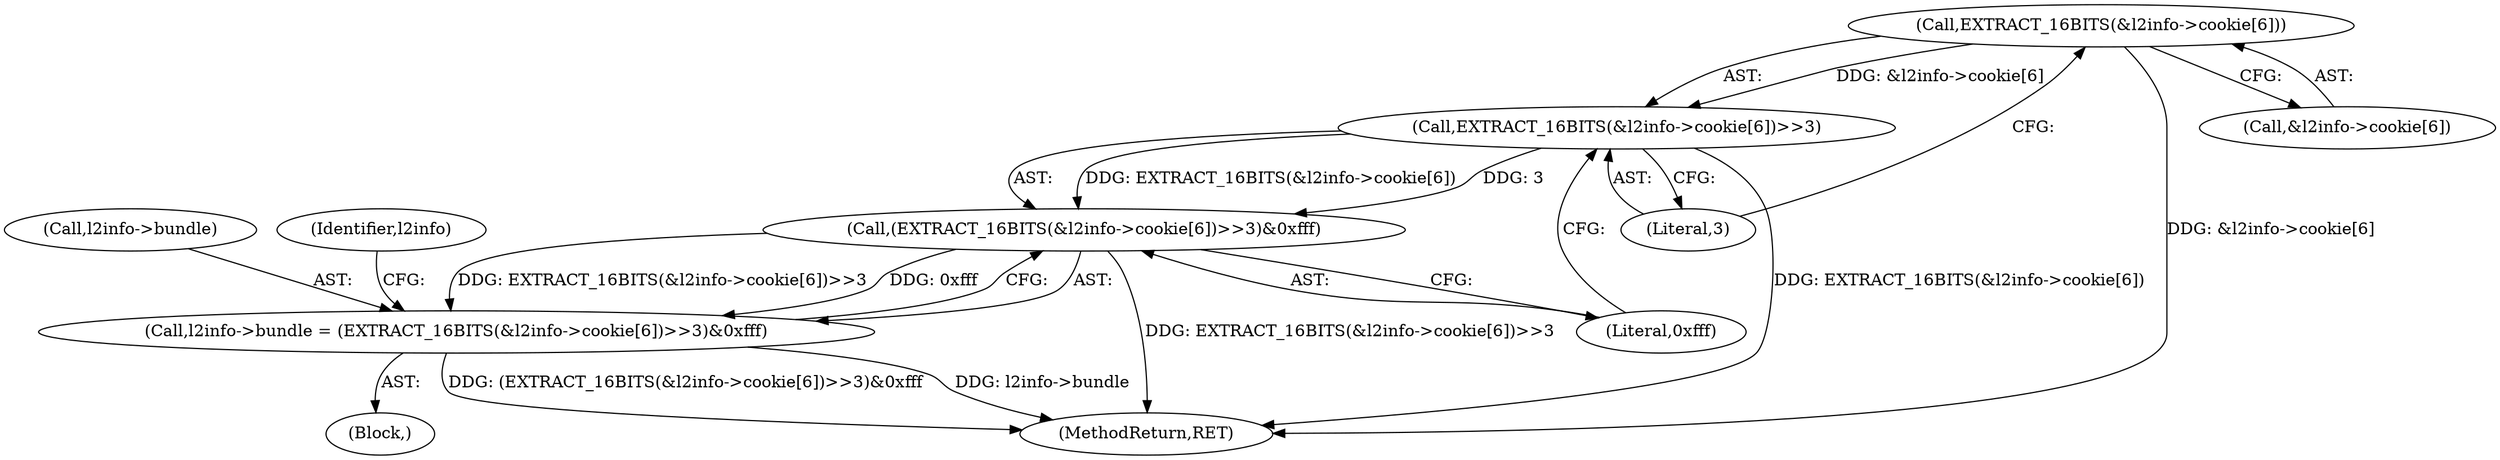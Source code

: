 digraph "0_tcpdump_b534e304568585707c4a92422aeca25cf908ff02_4@array" {
"1000841" [label="(Call,EXTRACT_16BITS(&l2info->cookie[6]))"];
"1000840" [label="(Call,EXTRACT_16BITS(&l2info->cookie[6])>>3)"];
"1000839" [label="(Call,(EXTRACT_16BITS(&l2info->cookie[6])>>3)&0xfff)"];
"1000835" [label="(Call,l2info->bundle = (EXTRACT_16BITS(&l2info->cookie[6])>>3)&0xfff)"];
"1000848" [label="(Literal,3)"];
"1000849" [label="(Literal,0xfff)"];
"1000836" [label="(Call,l2info->bundle)"];
"1000842" [label="(Call,&l2info->cookie[6])"];
"1001069" [label="(MethodReturn,RET)"];
"1000835" [label="(Call,l2info->bundle = (EXTRACT_16BITS(&l2info->cookie[6])>>3)&0xfff)"];
"1000796" [label="(Block,)"];
"1000852" [label="(Identifier,l2info)"];
"1000839" [label="(Call,(EXTRACT_16BITS(&l2info->cookie[6])>>3)&0xfff)"];
"1000841" [label="(Call,EXTRACT_16BITS(&l2info->cookie[6]))"];
"1000840" [label="(Call,EXTRACT_16BITS(&l2info->cookie[6])>>3)"];
"1000841" -> "1000840"  [label="AST: "];
"1000841" -> "1000842"  [label="CFG: "];
"1000842" -> "1000841"  [label="AST: "];
"1000848" -> "1000841"  [label="CFG: "];
"1000841" -> "1001069"  [label="DDG: &l2info->cookie[6]"];
"1000841" -> "1000840"  [label="DDG: &l2info->cookie[6]"];
"1000840" -> "1000839"  [label="AST: "];
"1000840" -> "1000848"  [label="CFG: "];
"1000848" -> "1000840"  [label="AST: "];
"1000849" -> "1000840"  [label="CFG: "];
"1000840" -> "1001069"  [label="DDG: EXTRACT_16BITS(&l2info->cookie[6])"];
"1000840" -> "1000839"  [label="DDG: EXTRACT_16BITS(&l2info->cookie[6])"];
"1000840" -> "1000839"  [label="DDG: 3"];
"1000839" -> "1000835"  [label="AST: "];
"1000839" -> "1000849"  [label="CFG: "];
"1000849" -> "1000839"  [label="AST: "];
"1000835" -> "1000839"  [label="CFG: "];
"1000839" -> "1001069"  [label="DDG: EXTRACT_16BITS(&l2info->cookie[6])>>3"];
"1000839" -> "1000835"  [label="DDG: EXTRACT_16BITS(&l2info->cookie[6])>>3"];
"1000839" -> "1000835"  [label="DDG: 0xfff"];
"1000835" -> "1000796"  [label="AST: "];
"1000836" -> "1000835"  [label="AST: "];
"1000852" -> "1000835"  [label="CFG: "];
"1000835" -> "1001069"  [label="DDG: l2info->bundle"];
"1000835" -> "1001069"  [label="DDG: (EXTRACT_16BITS(&l2info->cookie[6])>>3)&0xfff"];
}
